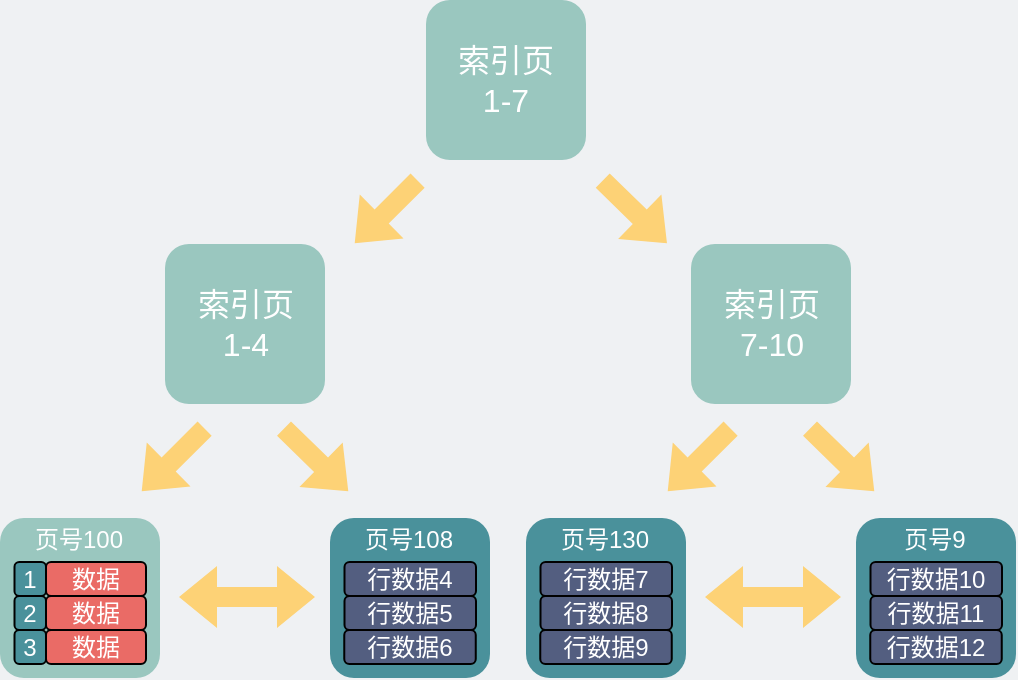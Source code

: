 <mxfile version="17.1.3" type="github">
  <diagram id="3228e29e-7158-1315-38df-8450db1d8a1d" name="Page-1">
    <mxGraphModel dx="363" dy="-10" grid="0" gridSize="10" guides="1" tooltips="1" connect="1" arrows="1" fold="1" page="1" pageScale="1" pageWidth="600" pageHeight="400" background="#EFF1F3" math="0" shadow="0">
      <root>
        <mxCell id="0" />
        <mxCell id="1" parent="0" />
        <mxCell id="g9KwYvelNcx-eXB0xMGi-1" value="&lt;font color=&quot;#ffffff&quot;&gt;&lt;span style=&quot;font-size: 16px&quot;&gt;索引页&lt;br&gt;1-7&lt;br&gt;&lt;/span&gt;&lt;/font&gt;" style="whiteSpace=wrap;html=1;aspect=fixed;rounded=1;strokeColor=none;fillColor=#9AC7BF;" parent="1" vertex="1">
          <mxGeometry x="259" y="427" width="80" height="80" as="geometry" />
        </mxCell>
        <mxCell id="g9KwYvelNcx-eXB0xMGi-4" value="" style="shape=flexArrow;endArrow=classic;startArrow=classic;html=1;rounded=0;fontSize=16;fontColor=#FFFFFF;strokeColor=none;fillColor=#FDD276;" parent="1" edge="1">
          <mxGeometry width="100" height="100" relative="1" as="geometry">
            <mxPoint x="135" y="725.5" as="sourcePoint" />
            <mxPoint x="204" y="725.5" as="targetPoint" />
          </mxGeometry>
        </mxCell>
        <mxCell id="spV6VU4cGSJD96CcmEE0-2" value="&lt;font color=&quot;#ffffff&quot;&gt;&lt;span style=&quot;font-size: 16px&quot;&gt;索引页&lt;br&gt;1-4&lt;br&gt;&lt;/span&gt;&lt;/font&gt;" style="whiteSpace=wrap;html=1;aspect=fixed;rounded=1;strokeColor=none;fillColor=#9AC7BF;" parent="1" vertex="1">
          <mxGeometry x="128.5" y="549" width="80" height="80" as="geometry" />
        </mxCell>
        <mxCell id="spV6VU4cGSJD96CcmEE0-4" value="&lt;font color=&quot;#ffffff&quot;&gt;&lt;span style=&quot;font-size: 16px&quot;&gt;&lt;br&gt;&lt;/span&gt;&lt;/font&gt;" style="whiteSpace=wrap;html=1;aspect=fixed;rounded=1;strokeColor=none;fillColor=#9AC7BF;" parent="1" vertex="1">
          <mxGeometry x="46" y="686" width="80" height="80" as="geometry" />
        </mxCell>
        <mxCell id="spV6VU4cGSJD96CcmEE0-6" value="数据" style="rounded=1;whiteSpace=wrap;html=1;fillColor=#EA6B66;strokeColor=default;fontColor=#FFFFFF;align=center;" parent="1" vertex="1">
          <mxGeometry x="69" y="708" width="50" height="17" as="geometry" />
        </mxCell>
        <mxCell id="spV6VU4cGSJD96CcmEE0-12" value="&lt;font color=&quot;#ffffff&quot;&gt;页号100&lt;/font&gt;" style="text;html=1;strokeColor=none;fillColor=none;align=center;verticalAlign=middle;whiteSpace=wrap;rounded=0;dashed=1;fontColor=#535E80;" parent="1" vertex="1">
          <mxGeometry x="58" y="686" width="55" height="22" as="geometry" />
        </mxCell>
        <mxCell id="spV6VU4cGSJD96CcmEE0-13" value="&lt;font color=&quot;#ffffff&quot;&gt;&lt;span style=&quot;font-size: 16px&quot;&gt;&lt;br&gt;&lt;/span&gt;&lt;/font&gt;" style="whiteSpace=wrap;html=1;aspect=fixed;rounded=1;strokeColor=none;fillColor=#4A919B;" parent="1" vertex="1">
          <mxGeometry x="211" y="686" width="80" height="80" as="geometry" />
        </mxCell>
        <mxCell id="spV6VU4cGSJD96CcmEE0-14" value="行数据4" style="rounded=1;whiteSpace=wrap;html=1;fillColor=#535E80;strokeColor=default;fontColor=#FFFFFF;" parent="1" vertex="1">
          <mxGeometry x="218.25" y="708" width="65.75" height="17" as="geometry" />
        </mxCell>
        <mxCell id="spV6VU4cGSJD96CcmEE0-15" value="行数据5" style="rounded=1;whiteSpace=wrap;html=1;fillColor=#535E80;strokeColor=default;fontColor=#FFFFFF;" parent="1" vertex="1">
          <mxGeometry x="218.25" y="725" width="65.75" height="17" as="geometry" />
        </mxCell>
        <mxCell id="spV6VU4cGSJD96CcmEE0-16" value="行数据6" style="rounded=1;whiteSpace=wrap;html=1;fillColor=#535E80;strokeColor=default;fontColor=#FFFFFF;" parent="1" vertex="1">
          <mxGeometry x="218.13" y="742" width="65.75" height="17" as="geometry" />
        </mxCell>
        <mxCell id="spV6VU4cGSJD96CcmEE0-17" value="&lt;font color=&quot;#ffffff&quot;&gt;页号108&lt;/font&gt;" style="text;html=1;strokeColor=none;fillColor=none;align=center;verticalAlign=middle;whiteSpace=wrap;rounded=0;dashed=1;fontColor=#535E80;" parent="1" vertex="1">
          <mxGeometry x="223" y="686" width="55" height="22" as="geometry" />
        </mxCell>
        <mxCell id="spV6VU4cGSJD96CcmEE0-21" value="" style="shape=flexArrow;endArrow=classic;html=1;rounded=0;fontColor=#FFFFFF;strokeColor=none;fillColor=#FDD276;" parent="1" edge="1">
          <mxGeometry width="50" height="50" relative="1" as="geometry">
            <mxPoint x="255.15" y="517" as="sourcePoint" />
            <mxPoint x="223" y="549" as="targetPoint" />
          </mxGeometry>
        </mxCell>
        <mxCell id="spV6VU4cGSJD96CcmEE0-22" value="" style="shape=flexArrow;endArrow=classic;html=1;rounded=0;fontColor=#FFFFFF;strokeColor=none;fillColor=#FDD276;" parent="1" edge="1">
          <mxGeometry width="50" height="50" relative="1" as="geometry">
            <mxPoint x="347" y="517" as="sourcePoint" />
            <mxPoint x="379.85" y="549" as="targetPoint" />
          </mxGeometry>
        </mxCell>
        <mxCell id="BJRcYlKcCAD2B9d3_ZLO-3" value="" style="shape=flexArrow;endArrow=classic;html=1;rounded=0;fontColor=#FFFFFF;strokeColor=none;fillColor=#FDD276;" parent="1" edge="1">
          <mxGeometry width="50" height="50" relative="1" as="geometry">
            <mxPoint x="148.65" y="641" as="sourcePoint" />
            <mxPoint x="116.5" y="673" as="targetPoint" />
          </mxGeometry>
        </mxCell>
        <mxCell id="BJRcYlKcCAD2B9d3_ZLO-4" value="" style="shape=flexArrow;endArrow=classic;html=1;rounded=0;fontColor=#FFFFFF;strokeColor=none;fillColor=#FDD276;" parent="1" edge="1">
          <mxGeometry width="50" height="50" relative="1" as="geometry">
            <mxPoint x="187.65" y="641" as="sourcePoint" />
            <mxPoint x="220.5" y="673" as="targetPoint" />
          </mxGeometry>
        </mxCell>
        <mxCell id="BJRcYlKcCAD2B9d3_ZLO-5" value="" style="shape=flexArrow;endArrow=classic;startArrow=classic;html=1;rounded=0;fontSize=16;fontColor=#FFFFFF;strokeColor=none;fillColor=#FDD276;" parent="1" edge="1">
          <mxGeometry width="100" height="100" relative="1" as="geometry">
            <mxPoint x="398" y="725.5" as="sourcePoint" />
            <mxPoint x="467" y="725.5" as="targetPoint" />
          </mxGeometry>
        </mxCell>
        <mxCell id="BJRcYlKcCAD2B9d3_ZLO-6" value="&lt;font color=&quot;#ffffff&quot;&gt;&lt;span style=&quot;font-size: 16px&quot;&gt;索引页&lt;br&gt;7-10&lt;br&gt;&lt;/span&gt;&lt;/font&gt;" style="whiteSpace=wrap;html=1;aspect=fixed;rounded=1;strokeColor=none;fillColor=#9AC7BF;" parent="1" vertex="1">
          <mxGeometry x="391.5" y="549" width="80" height="80" as="geometry" />
        </mxCell>
        <mxCell id="BJRcYlKcCAD2B9d3_ZLO-7" value="&lt;font color=&quot;#ffffff&quot;&gt;&lt;span style=&quot;font-size: 16px&quot;&gt;&lt;br&gt;&lt;/span&gt;&lt;/font&gt;" style="whiteSpace=wrap;html=1;aspect=fixed;rounded=1;strokeColor=none;fillColor=#4A919B;" parent="1" vertex="1">
          <mxGeometry x="309" y="686" width="80" height="80" as="geometry" />
        </mxCell>
        <mxCell id="BJRcYlKcCAD2B9d3_ZLO-8" value="行数据7" style="rounded=1;whiteSpace=wrap;html=1;fillColor=#535E80;strokeColor=default;fontColor=#FFFFFF;" parent="1" vertex="1">
          <mxGeometry x="316.25" y="708" width="65.75" height="17" as="geometry" />
        </mxCell>
        <mxCell id="BJRcYlKcCAD2B9d3_ZLO-9" value="行数据8" style="rounded=1;whiteSpace=wrap;html=1;fillColor=#535E80;strokeColor=default;fontColor=#FFFFFF;" parent="1" vertex="1">
          <mxGeometry x="316.25" y="725" width="65.75" height="17" as="geometry" />
        </mxCell>
        <mxCell id="BJRcYlKcCAD2B9d3_ZLO-10" value="行数据9" style="rounded=1;whiteSpace=wrap;html=1;fillColor=#535E80;strokeColor=default;fontColor=#FFFFFF;" parent="1" vertex="1">
          <mxGeometry x="316.13" y="742" width="65.75" height="17" as="geometry" />
        </mxCell>
        <mxCell id="BJRcYlKcCAD2B9d3_ZLO-11" value="&lt;font color=&quot;#ffffff&quot;&gt;页号130&lt;/font&gt;" style="text;html=1;strokeColor=none;fillColor=none;align=center;verticalAlign=middle;whiteSpace=wrap;rounded=0;dashed=1;fontColor=#535E80;" parent="1" vertex="1">
          <mxGeometry x="321" y="686" width="55" height="22" as="geometry" />
        </mxCell>
        <mxCell id="BJRcYlKcCAD2B9d3_ZLO-12" value="&lt;font color=&quot;#ffffff&quot;&gt;&lt;span style=&quot;font-size: 16px&quot;&gt;&lt;br&gt;&lt;/span&gt;&lt;/font&gt;" style="whiteSpace=wrap;html=1;aspect=fixed;rounded=1;strokeColor=none;fillColor=#4A919B;" parent="1" vertex="1">
          <mxGeometry x="474" y="686" width="80" height="80" as="geometry" />
        </mxCell>
        <mxCell id="BJRcYlKcCAD2B9d3_ZLO-13" value="行数据10" style="rounded=1;whiteSpace=wrap;html=1;fillColor=#535E80;strokeColor=default;fontColor=#FFFFFF;" parent="1" vertex="1">
          <mxGeometry x="481.25" y="708" width="65.75" height="17" as="geometry" />
        </mxCell>
        <mxCell id="BJRcYlKcCAD2B9d3_ZLO-14" value="行数据11" style="rounded=1;whiteSpace=wrap;html=1;fillColor=#535E80;strokeColor=default;fontColor=#FFFFFF;" parent="1" vertex="1">
          <mxGeometry x="481.25" y="725" width="65.75" height="17" as="geometry" />
        </mxCell>
        <mxCell id="BJRcYlKcCAD2B9d3_ZLO-15" value="行数据12" style="rounded=1;whiteSpace=wrap;html=1;fillColor=#535E80;strokeColor=default;fontColor=#FFFFFF;" parent="1" vertex="1">
          <mxGeometry x="481.13" y="742" width="65.75" height="17" as="geometry" />
        </mxCell>
        <mxCell id="BJRcYlKcCAD2B9d3_ZLO-16" value="&lt;font color=&quot;#ffffff&quot;&gt;页号9&lt;/font&gt;" style="text;html=1;strokeColor=none;fillColor=none;align=center;verticalAlign=middle;whiteSpace=wrap;rounded=0;dashed=1;fontColor=#535E80;" parent="1" vertex="1">
          <mxGeometry x="486" y="686" width="55" height="22" as="geometry" />
        </mxCell>
        <mxCell id="BJRcYlKcCAD2B9d3_ZLO-17" value="" style="shape=flexArrow;endArrow=classic;html=1;rounded=0;fontColor=#FFFFFF;strokeColor=none;fillColor=#FDD276;" parent="1" edge="1">
          <mxGeometry width="50" height="50" relative="1" as="geometry">
            <mxPoint x="411.65" y="641" as="sourcePoint" />
            <mxPoint x="379.5" y="673.0" as="targetPoint" />
          </mxGeometry>
        </mxCell>
        <mxCell id="BJRcYlKcCAD2B9d3_ZLO-18" value="" style="shape=flexArrow;endArrow=classic;html=1;rounded=0;fontColor=#FFFFFF;strokeColor=none;fillColor=#FDD276;" parent="1" edge="1">
          <mxGeometry width="50" height="50" relative="1" as="geometry">
            <mxPoint x="450.65" y="641" as="sourcePoint" />
            <mxPoint x="483.5" y="673.0" as="targetPoint" />
          </mxGeometry>
        </mxCell>
        <mxCell id="SSU85J6YOylga-3CZ0uj-2" value="&lt;font&gt;1&lt;/font&gt;" style="rounded=1;whiteSpace=wrap;html=1;fillColor=#4A919B;strokeColor=default;fontColor=#FFFFFF;" vertex="1" parent="1">
          <mxGeometry x="53.25" y="708" width="15.75" height="17" as="geometry" />
        </mxCell>
        <mxCell id="SSU85J6YOylga-3CZ0uj-3" value="数据" style="rounded=1;whiteSpace=wrap;html=1;fillColor=#EA6B66;strokeColor=default;fontColor=#FFFFFF;align=center;" vertex="1" parent="1">
          <mxGeometry x="69" y="725" width="50" height="17" as="geometry" />
        </mxCell>
        <mxCell id="SSU85J6YOylga-3CZ0uj-4" value="&lt;font&gt;2&lt;/font&gt;" style="rounded=1;whiteSpace=wrap;html=1;fillColor=#4A919B;strokeColor=default;fontColor=#FFFFFF;" vertex="1" parent="1">
          <mxGeometry x="53.25" y="725" width="15.75" height="17" as="geometry" />
        </mxCell>
        <mxCell id="SSU85J6YOylga-3CZ0uj-5" value="数据" style="rounded=1;whiteSpace=wrap;html=1;fillColor=#EA6B66;strokeColor=default;fontColor=#FFFFFF;align=center;" vertex="1" parent="1">
          <mxGeometry x="69" y="742" width="50" height="17" as="geometry" />
        </mxCell>
        <mxCell id="SSU85J6YOylga-3CZ0uj-6" value="&lt;font&gt;3&lt;/font&gt;" style="rounded=1;whiteSpace=wrap;html=1;fillColor=#4A919B;strokeColor=default;fontColor=#FFFFFF;" vertex="1" parent="1">
          <mxGeometry x="53.25" y="742" width="15.75" height="17" as="geometry" />
        </mxCell>
      </root>
    </mxGraphModel>
  </diagram>
</mxfile>
